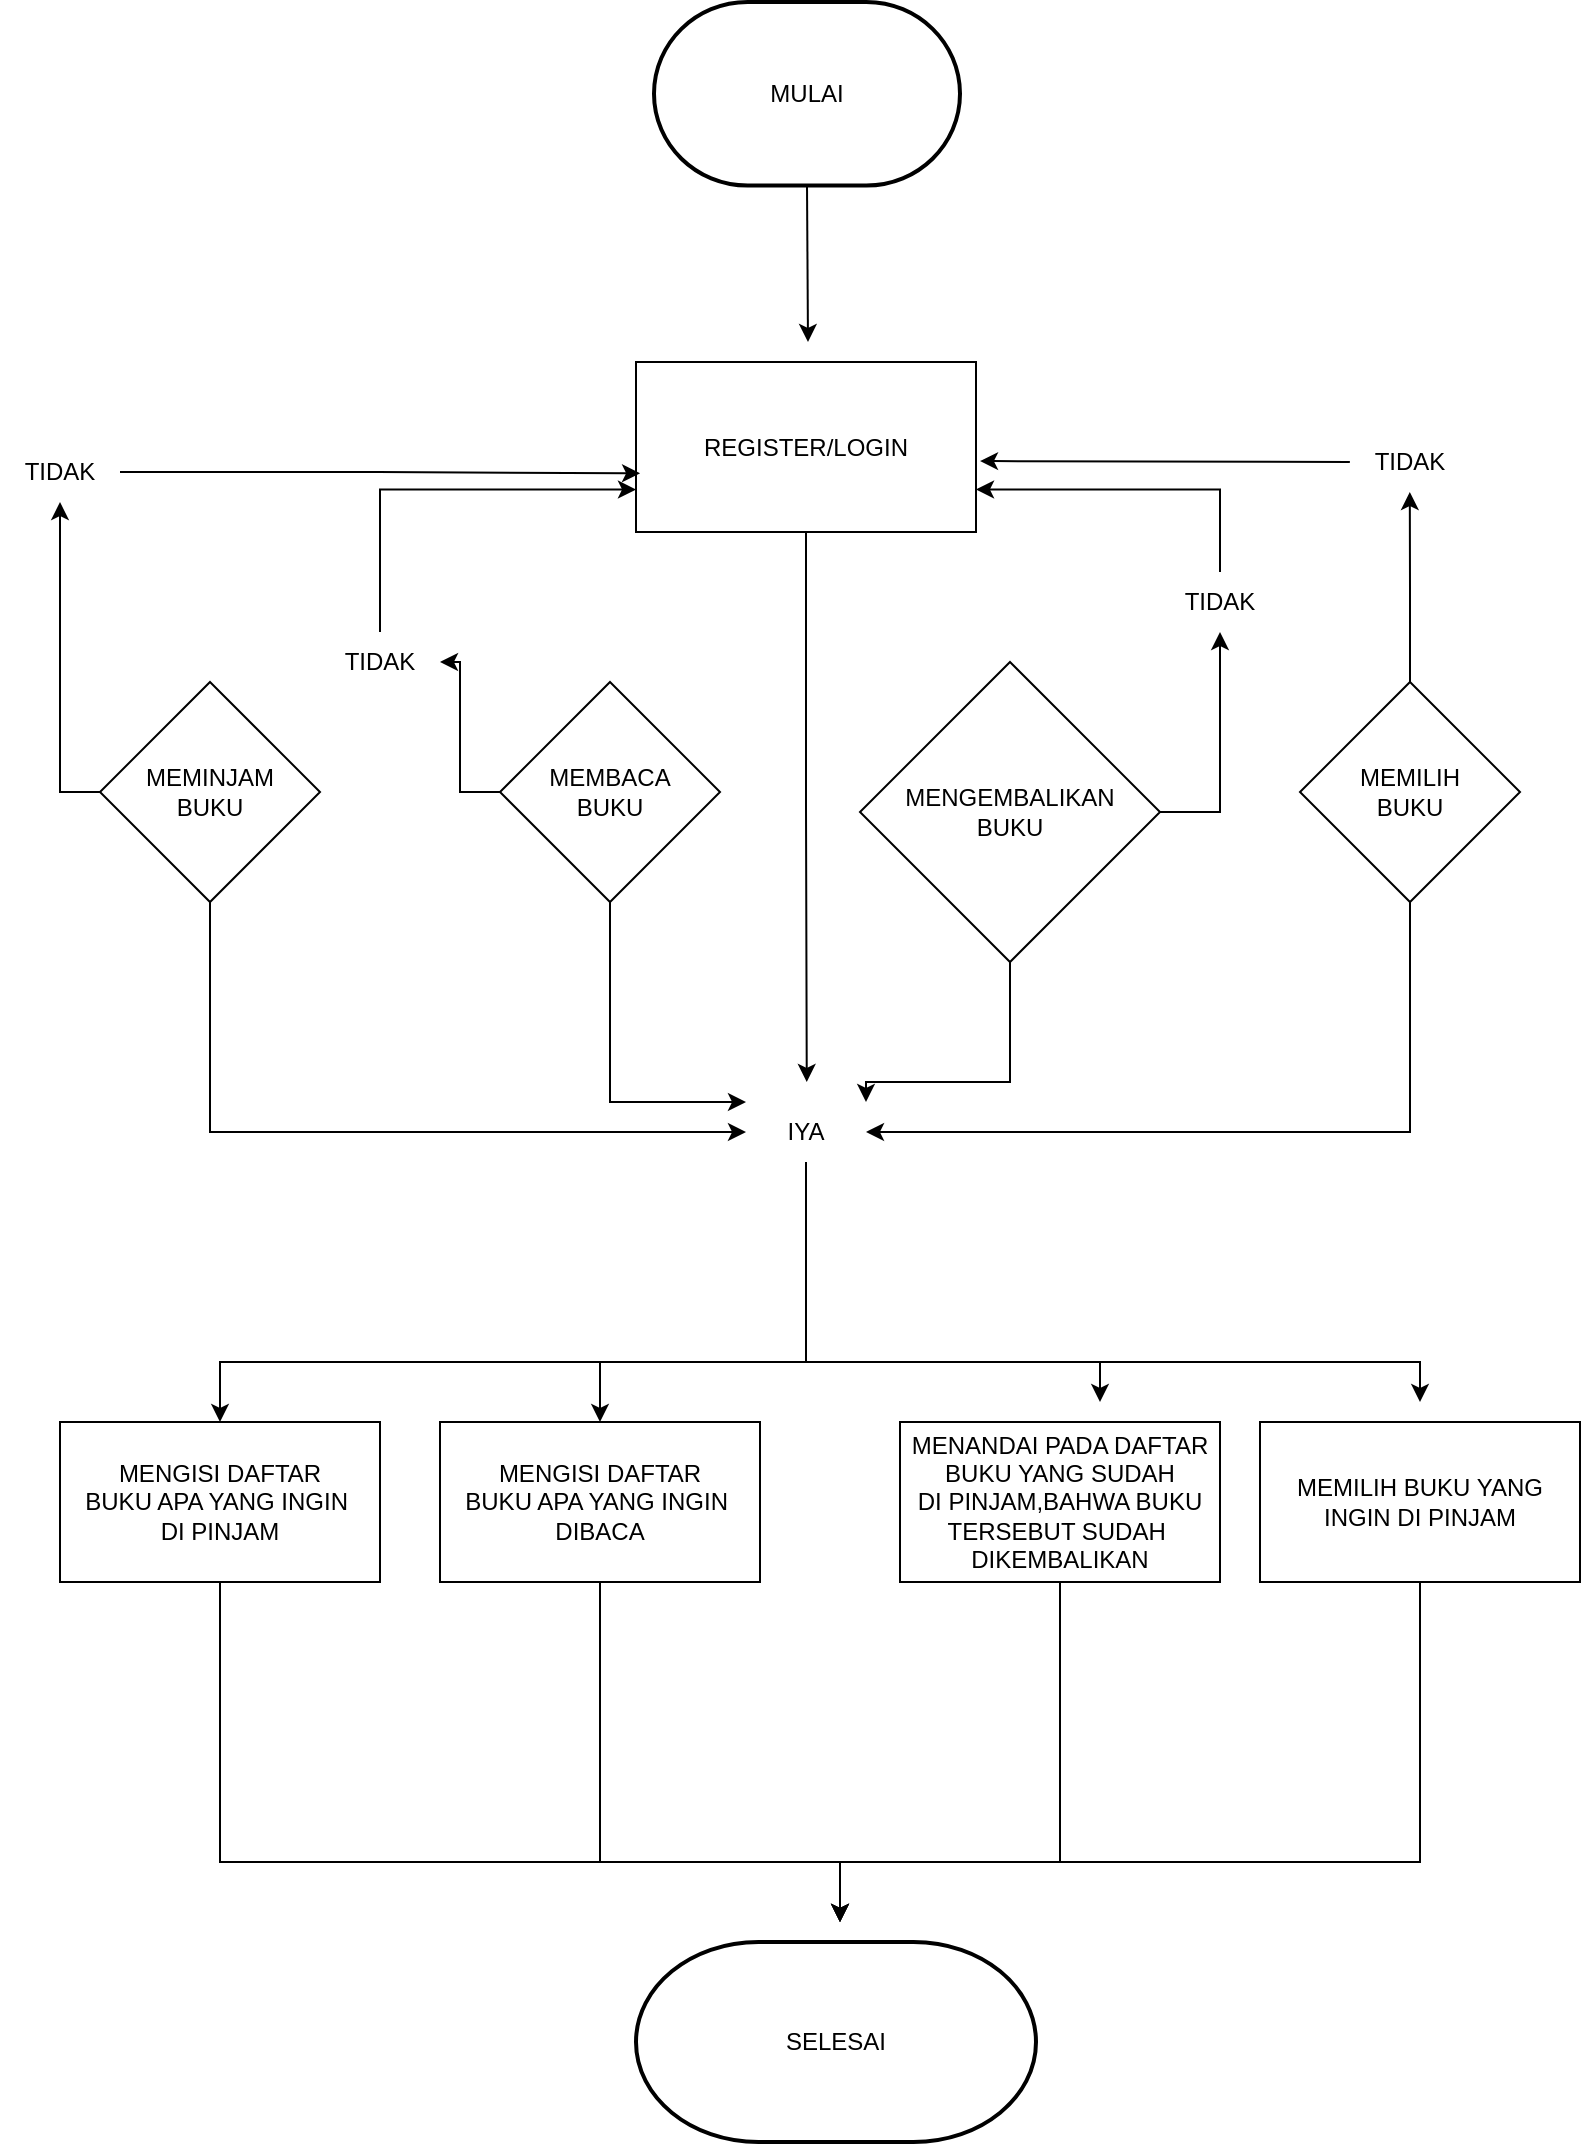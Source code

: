 <mxfile version="22.0.4" type="github">
  <diagram name="Halaman-1" id="EyYEr-YHE3Tl8KsO1yoy">
    <mxGraphModel dx="1444" dy="829" grid="1" gridSize="10" guides="1" tooltips="1" connect="1" arrows="1" fold="1" page="1" pageScale="1" pageWidth="827" pageHeight="1169" math="0" shadow="0">
      <root>
        <mxCell id="0" />
        <mxCell id="1" parent="0" />
        <mxCell id="cF0LCyZyNcqKgNd1kzj--5" value="MULAI" style="strokeWidth=2;html=1;shape=mxgraph.flowchart.terminator;whiteSpace=wrap;" vertex="1" parent="1">
          <mxGeometry x="337" y="70" width="153" height="91.8" as="geometry" />
        </mxCell>
        <mxCell id="cF0LCyZyNcqKgNd1kzj--35" style="edgeStyle=orthogonalEdgeStyle;rounded=0;orthogonalLoop=1;jettySize=auto;html=1;exitX=0.5;exitY=1;exitDx=0;exitDy=0;" edge="1" parent="1" source="cF0LCyZyNcqKgNd1kzj--8">
          <mxGeometry relative="1" as="geometry">
            <mxPoint x="413.385" y="610" as="targetPoint" />
          </mxGeometry>
        </mxCell>
        <mxCell id="cF0LCyZyNcqKgNd1kzj--8" value="REGISTER/LOGIN" style="rounded=0;whiteSpace=wrap;html=1;" vertex="1" parent="1">
          <mxGeometry x="328" y="250" width="170" height="85" as="geometry" />
        </mxCell>
        <mxCell id="cF0LCyZyNcqKgNd1kzj--9" value="" style="endArrow=classic;html=1;rounded=0;exitX=0.5;exitY=1;exitDx=0;exitDy=0;exitPerimeter=0;" edge="1" parent="1" source="cF0LCyZyNcqKgNd1kzj--5">
          <mxGeometry width="50" height="50" relative="1" as="geometry">
            <mxPoint x="350" y="410" as="sourcePoint" />
            <mxPoint x="414" y="240" as="targetPoint" />
          </mxGeometry>
        </mxCell>
        <mxCell id="cF0LCyZyNcqKgNd1kzj--14" style="edgeStyle=orthogonalEdgeStyle;rounded=0;orthogonalLoop=1;jettySize=auto;html=1;exitX=0;exitY=0.5;exitDx=0;exitDy=0;" edge="1" parent="1" source="cF0LCyZyNcqKgNd1kzj--10" target="cF0LCyZyNcqKgNd1kzj--15">
          <mxGeometry relative="1" as="geometry">
            <mxPoint x="20" y="340" as="targetPoint" />
          </mxGeometry>
        </mxCell>
        <mxCell id="cF0LCyZyNcqKgNd1kzj--37" style="edgeStyle=orthogonalEdgeStyle;rounded=0;orthogonalLoop=1;jettySize=auto;html=1;exitX=0.5;exitY=1;exitDx=0;exitDy=0;entryX=0;entryY=0.5;entryDx=0;entryDy=0;" edge="1" parent="1" source="cF0LCyZyNcqKgNd1kzj--10" target="cF0LCyZyNcqKgNd1kzj--36">
          <mxGeometry relative="1" as="geometry" />
        </mxCell>
        <mxCell id="cF0LCyZyNcqKgNd1kzj--10" value="MEMINJAM&lt;br&gt;BUKU" style="rhombus;whiteSpace=wrap;html=1;" vertex="1" parent="1">
          <mxGeometry x="60" y="410" width="110" height="110" as="geometry" />
        </mxCell>
        <mxCell id="cF0LCyZyNcqKgNd1kzj--31" style="edgeStyle=orthogonalEdgeStyle;rounded=0;orthogonalLoop=1;jettySize=auto;html=1;exitX=0.5;exitY=0;exitDx=0;exitDy=0;" edge="1" parent="1" source="cF0LCyZyNcqKgNd1kzj--11" target="cF0LCyZyNcqKgNd1kzj--32">
          <mxGeometry relative="1" as="geometry">
            <mxPoint x="714.923" y="300.0" as="targetPoint" />
          </mxGeometry>
        </mxCell>
        <mxCell id="cF0LCyZyNcqKgNd1kzj--40" style="edgeStyle=orthogonalEdgeStyle;rounded=0;orthogonalLoop=1;jettySize=auto;html=1;exitX=0.5;exitY=1;exitDx=0;exitDy=0;entryX=1;entryY=0.5;entryDx=0;entryDy=0;" edge="1" parent="1" source="cF0LCyZyNcqKgNd1kzj--11" target="cF0LCyZyNcqKgNd1kzj--36">
          <mxGeometry relative="1" as="geometry" />
        </mxCell>
        <mxCell id="cF0LCyZyNcqKgNd1kzj--11" value="MEMILIH&lt;br&gt;BUKU" style="rhombus;whiteSpace=wrap;html=1;" vertex="1" parent="1">
          <mxGeometry x="660" y="410" width="110" height="110" as="geometry" />
        </mxCell>
        <mxCell id="cF0LCyZyNcqKgNd1kzj--27" style="edgeStyle=orthogonalEdgeStyle;rounded=0;orthogonalLoop=1;jettySize=auto;html=1;exitX=1;exitY=0.5;exitDx=0;exitDy=0;" edge="1" parent="1" source="cF0LCyZyNcqKgNd1kzj--12" target="cF0LCyZyNcqKgNd1kzj--28">
          <mxGeometry relative="1" as="geometry">
            <mxPoint x="620.0" y="370" as="targetPoint" />
          </mxGeometry>
        </mxCell>
        <mxCell id="cF0LCyZyNcqKgNd1kzj--39" style="edgeStyle=orthogonalEdgeStyle;rounded=0;orthogonalLoop=1;jettySize=auto;html=1;exitX=0.5;exitY=1;exitDx=0;exitDy=0;entryX=1;entryY=0;entryDx=0;entryDy=0;" edge="1" parent="1" source="cF0LCyZyNcqKgNd1kzj--12" target="cF0LCyZyNcqKgNd1kzj--36">
          <mxGeometry relative="1" as="geometry">
            <Array as="points">
              <mxPoint x="515" y="610" />
              <mxPoint x="443" y="610" />
            </Array>
          </mxGeometry>
        </mxCell>
        <mxCell id="cF0LCyZyNcqKgNd1kzj--12" value="MENGEMBALIKAN&lt;br&gt;BUKU" style="rhombus;whiteSpace=wrap;html=1;" vertex="1" parent="1">
          <mxGeometry x="440" y="400" width="150" height="150" as="geometry" />
        </mxCell>
        <mxCell id="cF0LCyZyNcqKgNd1kzj--17" style="edgeStyle=orthogonalEdgeStyle;rounded=0;orthogonalLoop=1;jettySize=auto;html=1;exitX=0;exitY=0.5;exitDx=0;exitDy=0;" edge="1" parent="1" source="cF0LCyZyNcqKgNd1kzj--13" target="cF0LCyZyNcqKgNd1kzj--18">
          <mxGeometry relative="1" as="geometry">
            <mxPoint x="200" y="400" as="targetPoint" />
          </mxGeometry>
        </mxCell>
        <mxCell id="cF0LCyZyNcqKgNd1kzj--38" style="edgeStyle=orthogonalEdgeStyle;rounded=0;orthogonalLoop=1;jettySize=auto;html=1;exitX=0.5;exitY=1;exitDx=0;exitDy=0;entryX=0;entryY=0;entryDx=0;entryDy=0;" edge="1" parent="1" source="cF0LCyZyNcqKgNd1kzj--13" target="cF0LCyZyNcqKgNd1kzj--36">
          <mxGeometry relative="1" as="geometry">
            <Array as="points">
              <mxPoint x="315" y="620" />
            </Array>
          </mxGeometry>
        </mxCell>
        <mxCell id="cF0LCyZyNcqKgNd1kzj--13" value="MEMBACA&lt;br&gt;BUKU" style="rhombus;whiteSpace=wrap;html=1;" vertex="1" parent="1">
          <mxGeometry x="260" y="410" width="110" height="110" as="geometry" />
        </mxCell>
        <mxCell id="cF0LCyZyNcqKgNd1kzj--16" style="edgeStyle=orthogonalEdgeStyle;rounded=0;orthogonalLoop=1;jettySize=auto;html=1;exitX=1;exitY=0.5;exitDx=0;exitDy=0;entryX=0.012;entryY=0.655;entryDx=0;entryDy=0;entryPerimeter=0;" edge="1" parent="1" source="cF0LCyZyNcqKgNd1kzj--15" target="cF0LCyZyNcqKgNd1kzj--8">
          <mxGeometry relative="1" as="geometry">
            <mxPoint x="320" y="305.692" as="targetPoint" />
          </mxGeometry>
        </mxCell>
        <mxCell id="cF0LCyZyNcqKgNd1kzj--15" value="TIDAK" style="text;html=1;strokeColor=none;fillColor=none;align=center;verticalAlign=middle;whiteSpace=wrap;rounded=0;" vertex="1" parent="1">
          <mxGeometry x="10" y="290" width="60" height="30" as="geometry" />
        </mxCell>
        <mxCell id="cF0LCyZyNcqKgNd1kzj--19" style="edgeStyle=orthogonalEdgeStyle;rounded=0;orthogonalLoop=1;jettySize=auto;html=1;exitX=0.5;exitY=0;exitDx=0;exitDy=0;entryX=0;entryY=0.75;entryDx=0;entryDy=0;" edge="1" parent="1" source="cF0LCyZyNcqKgNd1kzj--18" target="cF0LCyZyNcqKgNd1kzj--8">
          <mxGeometry relative="1" as="geometry" />
        </mxCell>
        <mxCell id="cF0LCyZyNcqKgNd1kzj--18" value="TIDAK" style="text;html=1;strokeColor=none;fillColor=none;align=center;verticalAlign=middle;whiteSpace=wrap;rounded=0;" vertex="1" parent="1">
          <mxGeometry x="170" y="385" width="60" height="30" as="geometry" />
        </mxCell>
        <mxCell id="cF0LCyZyNcqKgNd1kzj--29" style="edgeStyle=orthogonalEdgeStyle;rounded=0;orthogonalLoop=1;jettySize=auto;html=1;exitX=0.5;exitY=0;exitDx=0;exitDy=0;entryX=1;entryY=0.75;entryDx=0;entryDy=0;" edge="1" parent="1" source="cF0LCyZyNcqKgNd1kzj--28" target="cF0LCyZyNcqKgNd1kzj--8">
          <mxGeometry relative="1" as="geometry" />
        </mxCell>
        <mxCell id="cF0LCyZyNcqKgNd1kzj--28" value="TIDAK" style="text;html=1;strokeColor=none;fillColor=none;align=center;verticalAlign=middle;whiteSpace=wrap;rounded=0;" vertex="1" parent="1">
          <mxGeometry x="590.0" y="355" width="60" height="30" as="geometry" />
        </mxCell>
        <mxCell id="cF0LCyZyNcqKgNd1kzj--34" style="edgeStyle=orthogonalEdgeStyle;rounded=0;orthogonalLoop=1;jettySize=auto;html=1;exitX=0;exitY=0.5;exitDx=0;exitDy=0;" edge="1" parent="1" source="cF0LCyZyNcqKgNd1kzj--32">
          <mxGeometry relative="1" as="geometry">
            <mxPoint x="500.0" y="299.538" as="targetPoint" />
          </mxGeometry>
        </mxCell>
        <mxCell id="cF0LCyZyNcqKgNd1kzj--32" value="TIDAK" style="text;html=1;strokeColor=none;fillColor=none;align=center;verticalAlign=middle;whiteSpace=wrap;rounded=0;" vertex="1" parent="1">
          <mxGeometry x="684.923" y="285.0" width="60" height="30" as="geometry" />
        </mxCell>
        <mxCell id="cF0LCyZyNcqKgNd1kzj--43" style="edgeStyle=orthogonalEdgeStyle;rounded=0;orthogonalLoop=1;jettySize=auto;html=1;exitX=0.5;exitY=1;exitDx=0;exitDy=0;" edge="1" parent="1" source="cF0LCyZyNcqKgNd1kzj--36">
          <mxGeometry relative="1" as="geometry">
            <mxPoint x="310" y="780" as="targetPoint" />
            <Array as="points">
              <mxPoint x="413" y="750" />
              <mxPoint x="310" y="750" />
            </Array>
          </mxGeometry>
        </mxCell>
        <mxCell id="cF0LCyZyNcqKgNd1kzj--44" style="edgeStyle=orthogonalEdgeStyle;rounded=0;orthogonalLoop=1;jettySize=auto;html=1;exitX=0.5;exitY=1;exitDx=0;exitDy=0;" edge="1" parent="1" source="cF0LCyZyNcqKgNd1kzj--36">
          <mxGeometry relative="1" as="geometry">
            <mxPoint x="120" y="780" as="targetPoint" />
            <Array as="points">
              <mxPoint x="413" y="750" />
              <mxPoint x="120" y="750" />
            </Array>
          </mxGeometry>
        </mxCell>
        <mxCell id="cF0LCyZyNcqKgNd1kzj--45" style="edgeStyle=orthogonalEdgeStyle;rounded=0;orthogonalLoop=1;jettySize=auto;html=1;exitX=0.5;exitY=1;exitDx=0;exitDy=0;" edge="1" parent="1" source="cF0LCyZyNcqKgNd1kzj--36">
          <mxGeometry relative="1" as="geometry">
            <mxPoint x="720" y="770" as="targetPoint" />
            <Array as="points">
              <mxPoint x="413" y="750" />
              <mxPoint x="720" y="750" />
            </Array>
          </mxGeometry>
        </mxCell>
        <mxCell id="cF0LCyZyNcqKgNd1kzj--46" style="edgeStyle=orthogonalEdgeStyle;rounded=0;orthogonalLoop=1;jettySize=auto;html=1;exitX=0.5;exitY=1;exitDx=0;exitDy=0;" edge="1" parent="1" source="cF0LCyZyNcqKgNd1kzj--36">
          <mxGeometry relative="1" as="geometry">
            <mxPoint x="560.0" y="770" as="targetPoint" />
            <Array as="points">
              <mxPoint x="413" y="750" />
              <mxPoint x="560" y="750" />
            </Array>
          </mxGeometry>
        </mxCell>
        <mxCell id="cF0LCyZyNcqKgNd1kzj--36" value="IYA" style="text;html=1;strokeColor=none;fillColor=none;align=center;verticalAlign=middle;whiteSpace=wrap;rounded=0;" vertex="1" parent="1">
          <mxGeometry x="383" y="620" width="60" height="30" as="geometry" />
        </mxCell>
        <mxCell id="cF0LCyZyNcqKgNd1kzj--51" style="edgeStyle=orthogonalEdgeStyle;rounded=0;orthogonalLoop=1;jettySize=auto;html=1;exitX=0.5;exitY=1;exitDx=0;exitDy=0;" edge="1" parent="1" source="cF0LCyZyNcqKgNd1kzj--47">
          <mxGeometry relative="1" as="geometry">
            <mxPoint x="430.0" y="1030.0" as="targetPoint" />
            <Array as="points">
              <mxPoint x="120" y="1000" />
              <mxPoint x="430" y="1000" />
            </Array>
          </mxGeometry>
        </mxCell>
        <mxCell id="cF0LCyZyNcqKgNd1kzj--47" value="MENGISI DAFTAR&lt;br&gt;BUKU APA YANG INGIN&amp;nbsp;&lt;br&gt;DI PINJAM" style="rounded=0;whiteSpace=wrap;html=1;" vertex="1" parent="1">
          <mxGeometry x="40" y="780" width="160" height="80" as="geometry" />
        </mxCell>
        <mxCell id="cF0LCyZyNcqKgNd1kzj--52" style="edgeStyle=orthogonalEdgeStyle;rounded=0;orthogonalLoop=1;jettySize=auto;html=1;exitX=0.5;exitY=1;exitDx=0;exitDy=0;" edge="1" parent="1" source="cF0LCyZyNcqKgNd1kzj--48">
          <mxGeometry relative="1" as="geometry">
            <mxPoint x="430" y="1030" as="targetPoint" />
            <Array as="points">
              <mxPoint x="310" y="1000" />
              <mxPoint x="430" y="1000" />
            </Array>
          </mxGeometry>
        </mxCell>
        <mxCell id="cF0LCyZyNcqKgNd1kzj--48" value="MENGISI DAFTAR&lt;br&gt;BUKU APA YANG INGIN&amp;nbsp;&lt;br&gt;DIBACA" style="rounded=0;whiteSpace=wrap;html=1;" vertex="1" parent="1">
          <mxGeometry x="230" y="780" width="160" height="80" as="geometry" />
        </mxCell>
        <mxCell id="cF0LCyZyNcqKgNd1kzj--53" style="edgeStyle=orthogonalEdgeStyle;rounded=0;orthogonalLoop=1;jettySize=auto;html=1;exitX=0.5;exitY=1;exitDx=0;exitDy=0;" edge="1" parent="1" source="cF0LCyZyNcqKgNd1kzj--49">
          <mxGeometry relative="1" as="geometry">
            <mxPoint x="430" y="1030" as="targetPoint" />
            <Array as="points">
              <mxPoint x="540" y="1000" />
              <mxPoint x="430" y="1000" />
            </Array>
          </mxGeometry>
        </mxCell>
        <mxCell id="cF0LCyZyNcqKgNd1kzj--49" value="MENANDAI PADA DAFTAR&lt;br&gt;BUKU YANG SUDAH&lt;br&gt;DI PINJAM,BAHWA BUKU&lt;br&gt;TERSEBUT SUDAH&amp;nbsp;&lt;br&gt;DIKEMBALIKAN" style="rounded=0;whiteSpace=wrap;html=1;" vertex="1" parent="1">
          <mxGeometry x="460" y="780" width="160" height="80" as="geometry" />
        </mxCell>
        <mxCell id="cF0LCyZyNcqKgNd1kzj--54" style="edgeStyle=orthogonalEdgeStyle;rounded=0;orthogonalLoop=1;jettySize=auto;html=1;exitX=0.5;exitY=1;exitDx=0;exitDy=0;" edge="1" parent="1" source="cF0LCyZyNcqKgNd1kzj--50">
          <mxGeometry relative="1" as="geometry">
            <mxPoint x="430.0" y="1030.0" as="targetPoint" />
            <Array as="points">
              <mxPoint x="720" y="1000" />
              <mxPoint x="430" y="1000" />
            </Array>
          </mxGeometry>
        </mxCell>
        <mxCell id="cF0LCyZyNcqKgNd1kzj--50" value="MEMILIH BUKU YANG INGIN DI PINJAM" style="rounded=0;whiteSpace=wrap;html=1;" vertex="1" parent="1">
          <mxGeometry x="640" y="780" width="160" height="80" as="geometry" />
        </mxCell>
        <mxCell id="cF0LCyZyNcqKgNd1kzj--55" value="SELESAI" style="strokeWidth=2;html=1;shape=mxgraph.flowchart.terminator;whiteSpace=wrap;" vertex="1" parent="1">
          <mxGeometry x="328" y="1040" width="200" height="100" as="geometry" />
        </mxCell>
      </root>
    </mxGraphModel>
  </diagram>
</mxfile>
